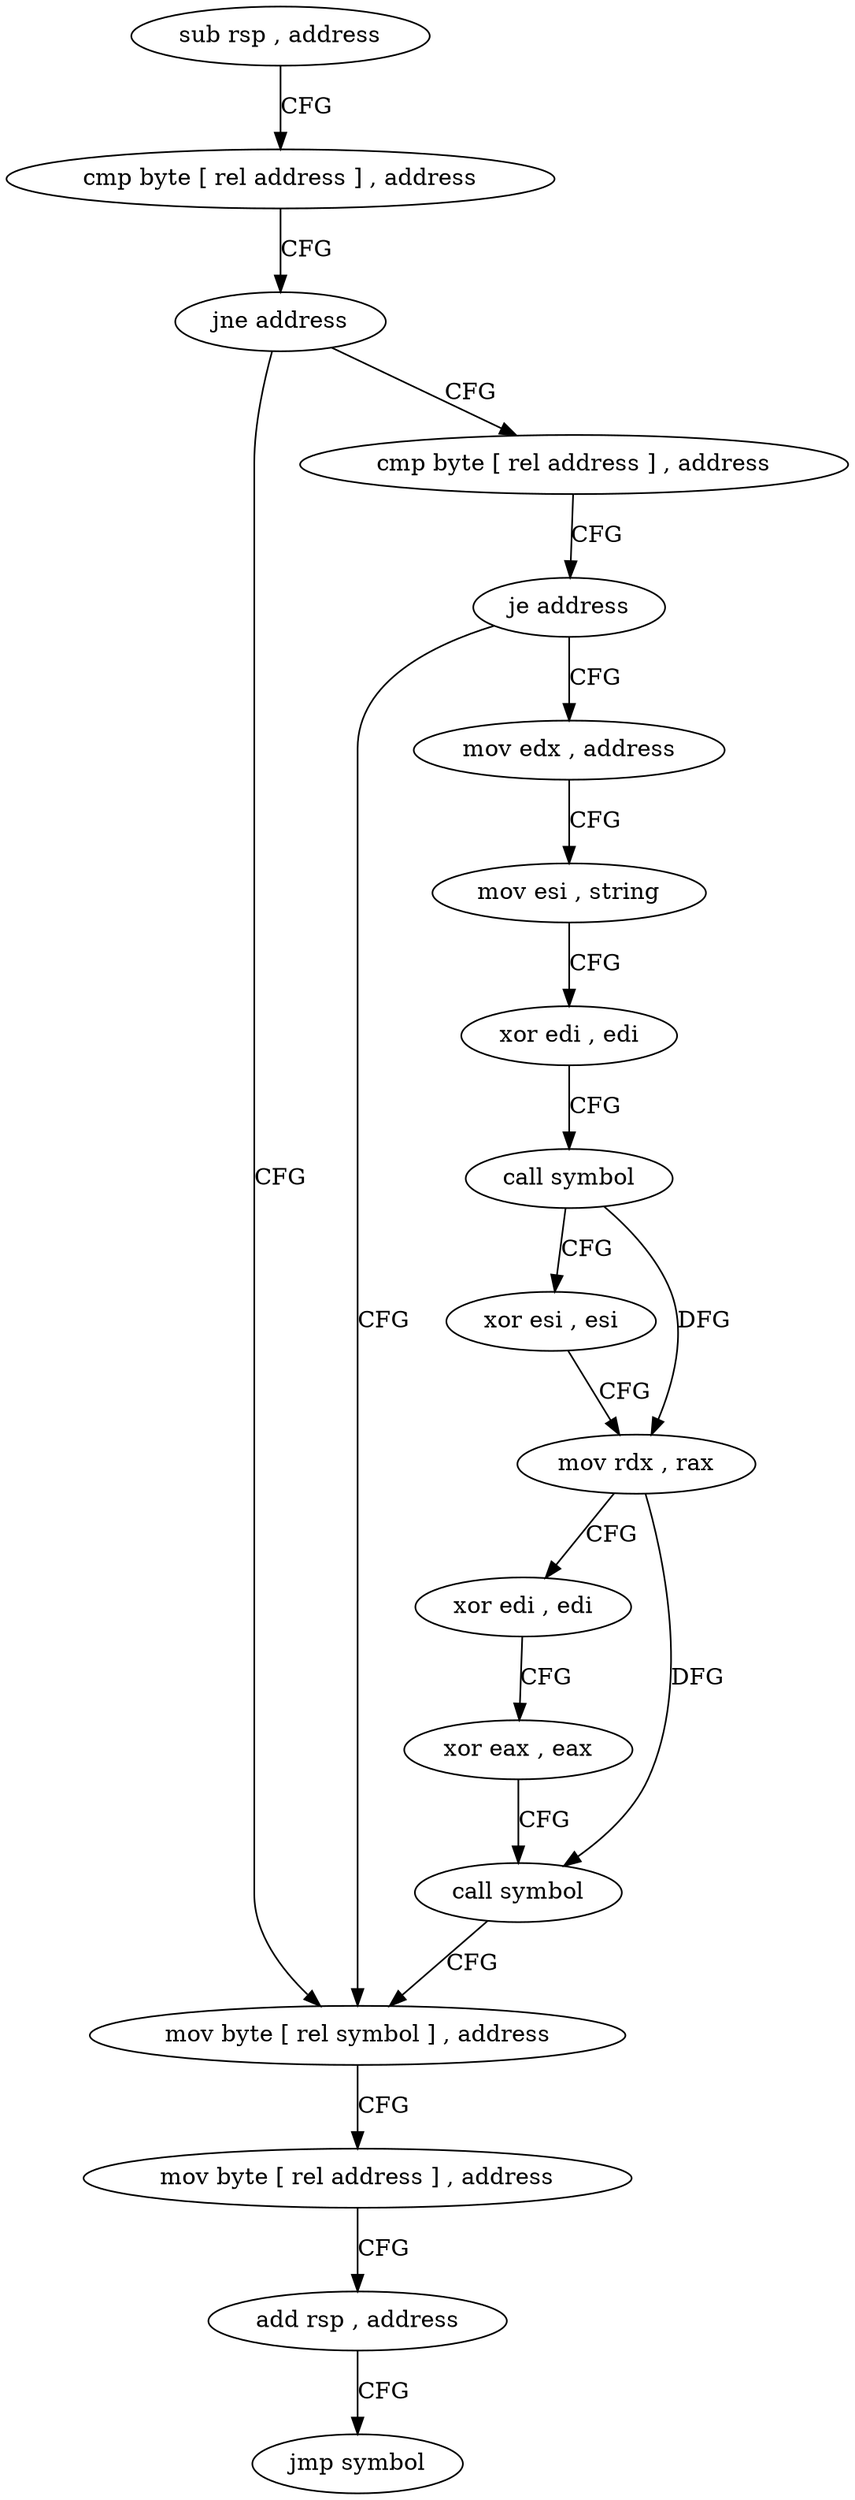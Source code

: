 digraph "func" {
"4252768" [label = "sub rsp , address" ]
"4252772" [label = "cmp byte [ rel address ] , address" ]
"4252779" [label = "jne address" ]
"4252821" [label = "mov byte [ rel symbol ] , address" ]
"4252781" [label = "cmp byte [ rel address ] , address" ]
"4252828" [label = "mov byte [ rel address ] , address" ]
"4252835" [label = "add rsp , address" ]
"4252839" [label = "jmp symbol" ]
"4252788" [label = "je address" ]
"4252790" [label = "mov edx , address" ]
"4252795" [label = "mov esi , string" ]
"4252800" [label = "xor edi , edi" ]
"4252802" [label = "call symbol" ]
"4252807" [label = "xor esi , esi" ]
"4252809" [label = "mov rdx , rax" ]
"4252812" [label = "xor edi , edi" ]
"4252814" [label = "xor eax , eax" ]
"4252816" [label = "call symbol" ]
"4252768" -> "4252772" [ label = "CFG" ]
"4252772" -> "4252779" [ label = "CFG" ]
"4252779" -> "4252821" [ label = "CFG" ]
"4252779" -> "4252781" [ label = "CFG" ]
"4252821" -> "4252828" [ label = "CFG" ]
"4252781" -> "4252788" [ label = "CFG" ]
"4252828" -> "4252835" [ label = "CFG" ]
"4252835" -> "4252839" [ label = "CFG" ]
"4252788" -> "4252821" [ label = "CFG" ]
"4252788" -> "4252790" [ label = "CFG" ]
"4252790" -> "4252795" [ label = "CFG" ]
"4252795" -> "4252800" [ label = "CFG" ]
"4252800" -> "4252802" [ label = "CFG" ]
"4252802" -> "4252807" [ label = "CFG" ]
"4252802" -> "4252809" [ label = "DFG" ]
"4252807" -> "4252809" [ label = "CFG" ]
"4252809" -> "4252812" [ label = "CFG" ]
"4252809" -> "4252816" [ label = "DFG" ]
"4252812" -> "4252814" [ label = "CFG" ]
"4252814" -> "4252816" [ label = "CFG" ]
"4252816" -> "4252821" [ label = "CFG" ]
}
